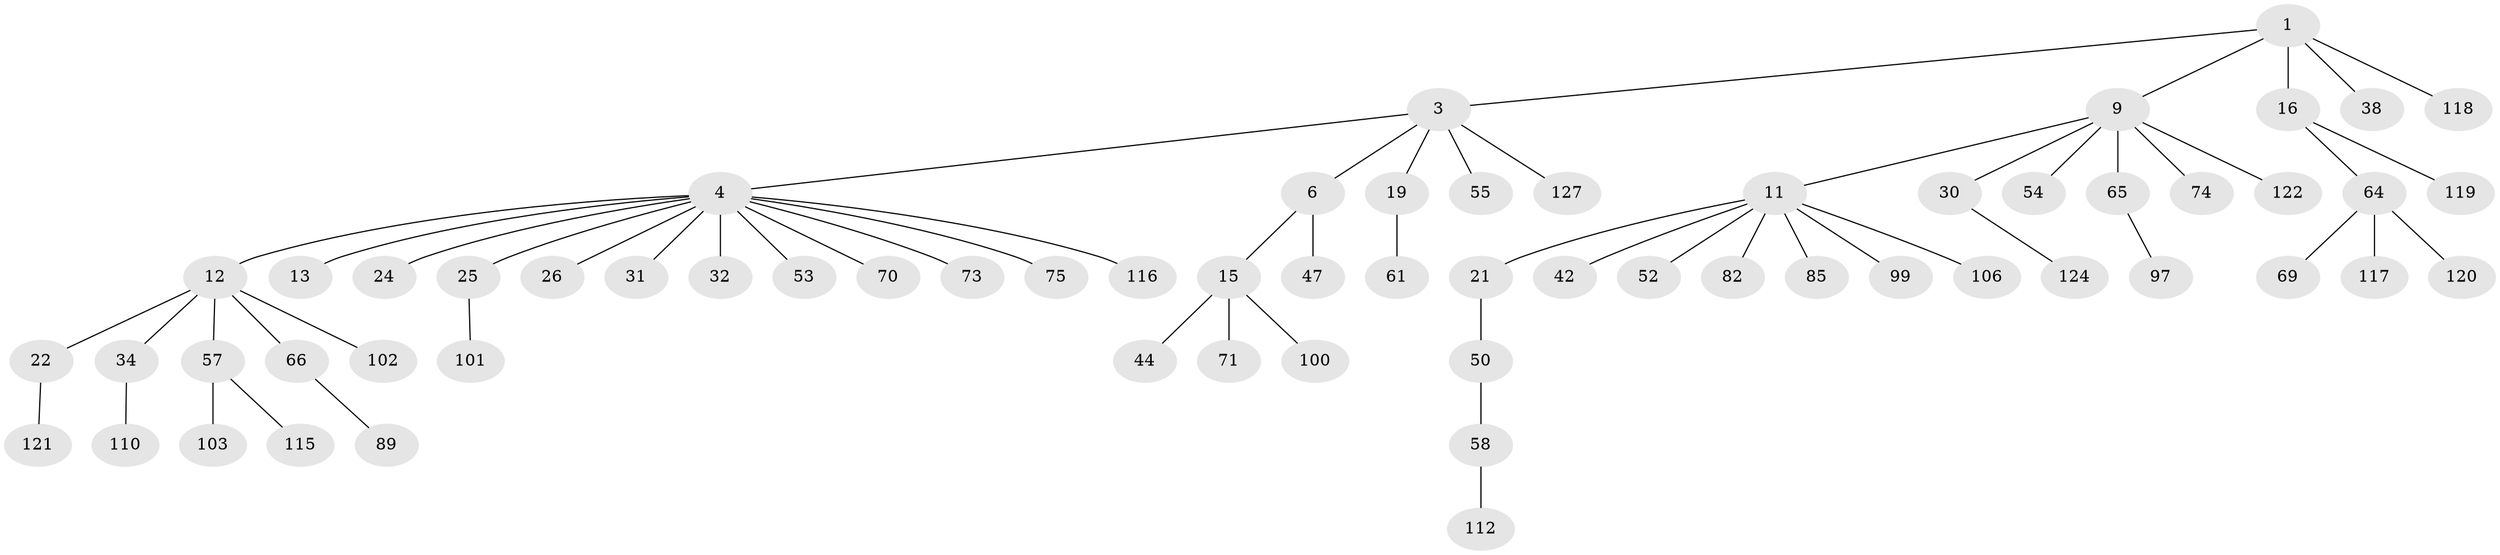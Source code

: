 // original degree distribution, {2: 0.28346456692913385, 5: 0.047244094488188976, 7: 0.015748031496062992, 4: 0.031496062992125984, 8: 0.007874015748031496, 1: 0.5039370078740157, 6: 0.015748031496062992, 3: 0.09448818897637795}
// Generated by graph-tools (version 1.1) at 2025/15/03/09/25 04:15:42]
// undirected, 63 vertices, 62 edges
graph export_dot {
graph [start="1"]
  node [color=gray90,style=filled];
  1 [super="+2"];
  3 [super="+8"];
  4 [super="+5"];
  6 [super="+67"];
  9 [super="+10+48+20+59"];
  11 [super="+18"];
  12 [super="+14+27+45+28"];
  13 [super="+46"];
  15 [super="+17+77+80+33"];
  16 [super="+108"];
  19 [super="+51"];
  21 [super="+23+43"];
  22 [super="+95"];
  24 [super="+49"];
  25 [super="+90+86+107"];
  26 [super="+36+29+78"];
  30 [super="+76"];
  31;
  32 [super="+72"];
  34 [super="+96+104"];
  38 [super="+94"];
  42;
  44 [super="+68"];
  47;
  50;
  52 [super="+88"];
  53 [super="+63"];
  54 [super="+62+126"];
  55;
  57 [super="+83+98"];
  58 [super="+84+111"];
  61;
  64 [super="+81"];
  65;
  66;
  69 [super="+93"];
  70 [super="+79"];
  71 [super="+114"];
  73;
  74;
  75;
  82;
  85;
  89;
  97 [super="+109"];
  99;
  100;
  101;
  102 [super="+105"];
  103;
  106;
  110;
  112;
  115;
  116;
  117;
  118;
  119;
  120;
  121;
  122;
  124;
  127;
  1 -- 3;
  1 -- 16;
  1 -- 118;
  1 -- 38;
  1 -- 9;
  3 -- 4;
  3 -- 6;
  3 -- 19;
  3 -- 55;
  3 -- 127;
  4 -- 32;
  4 -- 70;
  4 -- 73;
  4 -- 75;
  4 -- 12;
  4 -- 13;
  4 -- 116;
  4 -- 53;
  4 -- 24;
  4 -- 25;
  4 -- 26;
  4 -- 31;
  6 -- 15;
  6 -- 47;
  9 -- 11;
  9 -- 30;
  9 -- 74;
  9 -- 122;
  9 -- 65;
  9 -- 54;
  11 -- 99;
  11 -- 42;
  11 -- 106;
  11 -- 82;
  11 -- 52;
  11 -- 85;
  11 -- 21;
  12 -- 22;
  12 -- 57;
  12 -- 102;
  12 -- 34;
  12 -- 66;
  15 -- 100;
  15 -- 44;
  15 -- 71;
  16 -- 64;
  16 -- 119;
  19 -- 61;
  21 -- 50;
  22 -- 121;
  25 -- 101;
  30 -- 124;
  34 -- 110;
  50 -- 58;
  57 -- 103;
  57 -- 115;
  58 -- 112;
  64 -- 69;
  64 -- 120;
  64 -- 117;
  65 -- 97;
  66 -- 89;
}
